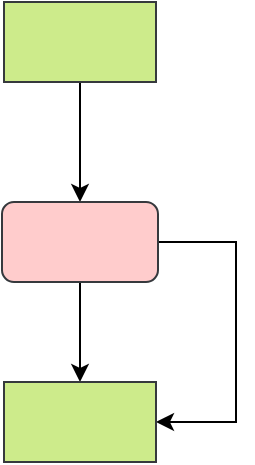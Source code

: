 <mxfile version="20.8.18" type="github">
  <diagram name="第 1 页" id="pdzEVK6jUSFTT0wO8p9g">
    <mxGraphModel dx="937" dy="545" grid="1" gridSize="10" guides="1" tooltips="1" connect="1" arrows="1" fold="1" page="1" pageScale="1" pageWidth="827" pageHeight="1169" math="0" shadow="0">
      <root>
        <mxCell id="0" />
        <mxCell id="1" parent="0" />
        <mxCell id="8hFpuAEKn-PCfv81IIOs-8" style="edgeStyle=orthogonalEdgeStyle;rounded=0;orthogonalLoop=1;jettySize=auto;html=1;exitX=0.5;exitY=1;exitDx=0;exitDy=0;entryX=0.5;entryY=0;entryDx=0;entryDy=0;" edge="1" parent="1" source="8hFpuAEKn-PCfv81IIOs-1" target="8hFpuAEKn-PCfv81IIOs-6">
          <mxGeometry relative="1" as="geometry" />
        </mxCell>
        <mxCell id="8hFpuAEKn-PCfv81IIOs-1" value="" style="rounded=0;whiteSpace=wrap;html=1;fontSize=16;fillColor=#cdeb8b;strokeColor=#36393d;" vertex="1" parent="1">
          <mxGeometry x="324" y="40" width="76" height="40" as="geometry" />
        </mxCell>
        <mxCell id="8hFpuAEKn-PCfv81IIOs-13" style="edgeStyle=orthogonalEdgeStyle;rounded=0;orthogonalLoop=1;jettySize=auto;html=1;exitX=0.5;exitY=1;exitDx=0;exitDy=0;entryX=0.5;entryY=0;entryDx=0;entryDy=0;" edge="1" parent="1" source="8hFpuAEKn-PCfv81IIOs-6" target="8hFpuAEKn-PCfv81IIOs-10">
          <mxGeometry relative="1" as="geometry" />
        </mxCell>
        <mxCell id="8hFpuAEKn-PCfv81IIOs-14" style="edgeStyle=orthogonalEdgeStyle;rounded=0;orthogonalLoop=1;jettySize=auto;html=1;exitX=1;exitY=0.5;exitDx=0;exitDy=0;entryX=1;entryY=0.5;entryDx=0;entryDy=0;" edge="1" parent="1" source="8hFpuAEKn-PCfv81IIOs-6" target="8hFpuAEKn-PCfv81IIOs-10">
          <mxGeometry relative="1" as="geometry">
            <Array as="points">
              <mxPoint x="440" y="160" />
              <mxPoint x="440" y="250" />
            </Array>
          </mxGeometry>
        </mxCell>
        <mxCell id="8hFpuAEKn-PCfv81IIOs-6" value="" style="rounded=1;whiteSpace=wrap;html=1;fillColor=#ffcccc;strokeColor=#36393d;" vertex="1" parent="1">
          <mxGeometry x="323" y="140" width="78" height="40" as="geometry" />
        </mxCell>
        <mxCell id="8hFpuAEKn-PCfv81IIOs-10" value="" style="rounded=0;whiteSpace=wrap;html=1;fontSize=16;fillColor=#cdeb8b;strokeColor=#36393d;" vertex="1" parent="1">
          <mxGeometry x="324" y="230" width="76" height="40" as="geometry" />
        </mxCell>
      </root>
    </mxGraphModel>
  </diagram>
</mxfile>
